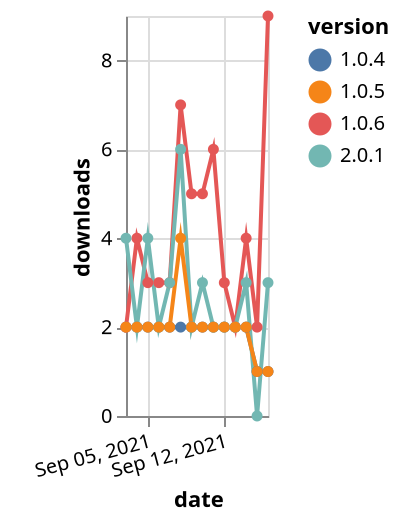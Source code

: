 {"$schema": "https://vega.github.io/schema/vega-lite/v5.json", "description": "A simple bar chart with embedded data.", "data": {"values": [{"date": "2021-09-03", "total": 2289, "delta": 2, "version": "1.0.4"}, {"date": "2021-09-04", "total": 2291, "delta": 2, "version": "1.0.4"}, {"date": "2021-09-05", "total": 2293, "delta": 2, "version": "1.0.4"}, {"date": "2021-09-06", "total": 2295, "delta": 2, "version": "1.0.4"}, {"date": "2021-09-07", "total": 2297, "delta": 2, "version": "1.0.4"}, {"date": "2021-09-08", "total": 2299, "delta": 2, "version": "1.0.4"}, {"date": "2021-09-09", "total": 2301, "delta": 2, "version": "1.0.4"}, {"date": "2021-09-10", "total": 2303, "delta": 2, "version": "1.0.4"}, {"date": "2021-09-11", "total": 2305, "delta": 2, "version": "1.0.4"}, {"date": "2021-09-12", "total": 2307, "delta": 2, "version": "1.0.4"}, {"date": "2021-09-13", "total": 2309, "delta": 2, "version": "1.0.4"}, {"date": "2021-09-14", "total": 2311, "delta": 2, "version": "1.0.4"}, {"date": "2021-09-15", "total": 2312, "delta": 1, "version": "1.0.4"}, {"date": "2021-09-16", "total": 2313, "delta": 1, "version": "1.0.4"}, {"date": "2021-09-03", "total": 4033, "delta": 2, "version": "1.0.6"}, {"date": "2021-09-04", "total": 4037, "delta": 4, "version": "1.0.6"}, {"date": "2021-09-05", "total": 4040, "delta": 3, "version": "1.0.6"}, {"date": "2021-09-06", "total": 4043, "delta": 3, "version": "1.0.6"}, {"date": "2021-09-07", "total": 4046, "delta": 3, "version": "1.0.6"}, {"date": "2021-09-08", "total": 4053, "delta": 7, "version": "1.0.6"}, {"date": "2021-09-09", "total": 4058, "delta": 5, "version": "1.0.6"}, {"date": "2021-09-10", "total": 4063, "delta": 5, "version": "1.0.6"}, {"date": "2021-09-11", "total": 4069, "delta": 6, "version": "1.0.6"}, {"date": "2021-09-12", "total": 4072, "delta": 3, "version": "1.0.6"}, {"date": "2021-09-13", "total": 4074, "delta": 2, "version": "1.0.6"}, {"date": "2021-09-14", "total": 4078, "delta": 4, "version": "1.0.6"}, {"date": "2021-09-15", "total": 4080, "delta": 2, "version": "1.0.6"}, {"date": "2021-09-16", "total": 4089, "delta": 9, "version": "1.0.6"}, {"date": "2021-09-03", "total": 666, "delta": 4, "version": "2.0.1"}, {"date": "2021-09-04", "total": 668, "delta": 2, "version": "2.0.1"}, {"date": "2021-09-05", "total": 672, "delta": 4, "version": "2.0.1"}, {"date": "2021-09-06", "total": 674, "delta": 2, "version": "2.0.1"}, {"date": "2021-09-07", "total": 677, "delta": 3, "version": "2.0.1"}, {"date": "2021-09-08", "total": 683, "delta": 6, "version": "2.0.1"}, {"date": "2021-09-09", "total": 685, "delta": 2, "version": "2.0.1"}, {"date": "2021-09-10", "total": 688, "delta": 3, "version": "2.0.1"}, {"date": "2021-09-11", "total": 690, "delta": 2, "version": "2.0.1"}, {"date": "2021-09-12", "total": 692, "delta": 2, "version": "2.0.1"}, {"date": "2021-09-13", "total": 694, "delta": 2, "version": "2.0.1"}, {"date": "2021-09-14", "total": 697, "delta": 3, "version": "2.0.1"}, {"date": "2021-09-15", "total": 697, "delta": 0, "version": "2.0.1"}, {"date": "2021-09-16", "total": 700, "delta": 3, "version": "2.0.1"}, {"date": "2021-09-03", "total": 4966, "delta": 2, "version": "1.0.5"}, {"date": "2021-09-04", "total": 4968, "delta": 2, "version": "1.0.5"}, {"date": "2021-09-05", "total": 4970, "delta": 2, "version": "1.0.5"}, {"date": "2021-09-06", "total": 4972, "delta": 2, "version": "1.0.5"}, {"date": "2021-09-07", "total": 4974, "delta": 2, "version": "1.0.5"}, {"date": "2021-09-08", "total": 4978, "delta": 4, "version": "1.0.5"}, {"date": "2021-09-09", "total": 4980, "delta": 2, "version": "1.0.5"}, {"date": "2021-09-10", "total": 4982, "delta": 2, "version": "1.0.5"}, {"date": "2021-09-11", "total": 4984, "delta": 2, "version": "1.0.5"}, {"date": "2021-09-12", "total": 4986, "delta": 2, "version": "1.0.5"}, {"date": "2021-09-13", "total": 4988, "delta": 2, "version": "1.0.5"}, {"date": "2021-09-14", "total": 4990, "delta": 2, "version": "1.0.5"}, {"date": "2021-09-15", "total": 4991, "delta": 1, "version": "1.0.5"}, {"date": "2021-09-16", "total": 4992, "delta": 1, "version": "1.0.5"}]}, "width": "container", "mark": {"type": "line", "point": {"filled": true}}, "encoding": {"x": {"field": "date", "type": "temporal", "timeUnit": "yearmonthdate", "title": "date", "axis": {"labelAngle": -15}}, "y": {"field": "delta", "type": "quantitative", "title": "downloads"}, "color": {"field": "version", "type": "nominal"}, "tooltip": {"field": "delta"}}}